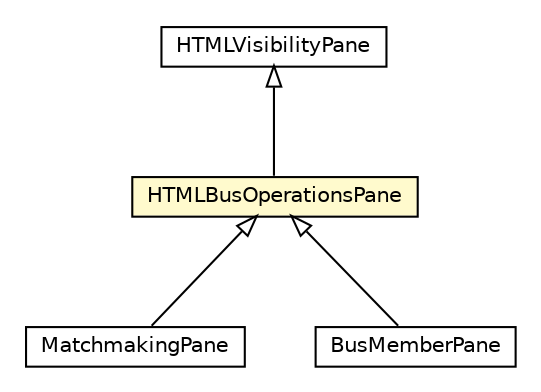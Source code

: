 #!/usr/local/bin/dot
#
# Class diagram 
# Generated by UMLGraph version R5_6-24-gf6e263 (http://www.umlgraph.org/)
#

digraph G {
	edge [fontname="Helvetica",fontsize=10,labelfontname="Helvetica",labelfontsize=10];
	node [fontname="Helvetica",fontsize=10,shape=plaintext];
	nodesep=0.25;
	ranksep=0.5;
	// org.universAAL.tools.logmonitor.service_bus_matching.gui.MatchmakingPane
	c4343676 [label=<<table title="org.universAAL.tools.logmonitor.service_bus_matching.gui.MatchmakingPane" border="0" cellborder="1" cellspacing="0" cellpadding="2" port="p" href="../service_bus_matching/gui/MatchmakingPane.html">
		<tr><td><table border="0" cellspacing="0" cellpadding="1">
<tr><td align="center" balign="center"> MatchmakingPane </td></tr>
		</table></td></tr>
		</table>>, URL="../service_bus_matching/gui/MatchmakingPane.html", fontname="Helvetica", fontcolor="black", fontsize=10.0];
	// org.universAAL.tools.logmonitor.bus_member.gui.BusMemberPane
	c4343680 [label=<<table title="org.universAAL.tools.logmonitor.bus_member.gui.BusMemberPane" border="0" cellborder="1" cellspacing="0" cellpadding="2" port="p" href="../bus_member/gui/BusMemberPane.html">
		<tr><td><table border="0" cellspacing="0" cellpadding="1">
<tr><td align="center" balign="center"> BusMemberPane </td></tr>
		</table></td></tr>
		</table>>, URL="../bus_member/gui/BusMemberPane.html", fontname="Helvetica", fontcolor="black", fontsize=10.0];
	// org.universAAL.tools.logmonitor.util.HTMLBusOperationsPane
	c4343686 [label=<<table title="org.universAAL.tools.logmonitor.util.HTMLBusOperationsPane" border="0" cellborder="1" cellspacing="0" cellpadding="2" port="p" bgcolor="lemonChiffon" href="./HTMLBusOperationsPane.html">
		<tr><td><table border="0" cellspacing="0" cellpadding="1">
<tr><td align="center" balign="center"> HTMLBusOperationsPane </td></tr>
		</table></td></tr>
		</table>>, URL="./HTMLBusOperationsPane.html", fontname="Helvetica", fontcolor="black", fontsize=10.0];
	// org.universAAL.tools.logmonitor.util.HTMLVisibilityPane
	c4343690 [label=<<table title="org.universAAL.tools.logmonitor.util.HTMLVisibilityPane" border="0" cellborder="1" cellspacing="0" cellpadding="2" port="p" href="./HTMLVisibilityPane.html">
		<tr><td><table border="0" cellspacing="0" cellpadding="1">
<tr><td align="center" balign="center"> HTMLVisibilityPane </td></tr>
		</table></td></tr>
		</table>>, URL="./HTMLVisibilityPane.html", fontname="Helvetica", fontcolor="black", fontsize=10.0];
	//org.universAAL.tools.logmonitor.service_bus_matching.gui.MatchmakingPane extends org.universAAL.tools.logmonitor.util.HTMLBusOperationsPane
	c4343686:p -> c4343676:p [dir=back,arrowtail=empty];
	//org.universAAL.tools.logmonitor.bus_member.gui.BusMemberPane extends org.universAAL.tools.logmonitor.util.HTMLBusOperationsPane
	c4343686:p -> c4343680:p [dir=back,arrowtail=empty];
	//org.universAAL.tools.logmonitor.util.HTMLBusOperationsPane extends org.universAAL.tools.logmonitor.util.HTMLVisibilityPane
	c4343690:p -> c4343686:p [dir=back,arrowtail=empty];
}

